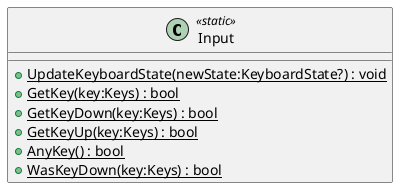 @startuml
class Input <<static>> {
    + {static} UpdateKeyboardState(newState:KeyboardState?) : void
    + {static} GetKey(key:Keys) : bool
    + {static} GetKeyDown(key:Keys) : bool
    + {static} GetKeyUp(key:Keys) : bool
    + {static} AnyKey() : bool
    + {static} WasKeyDown(key:Keys) : bool
}
@enduml
